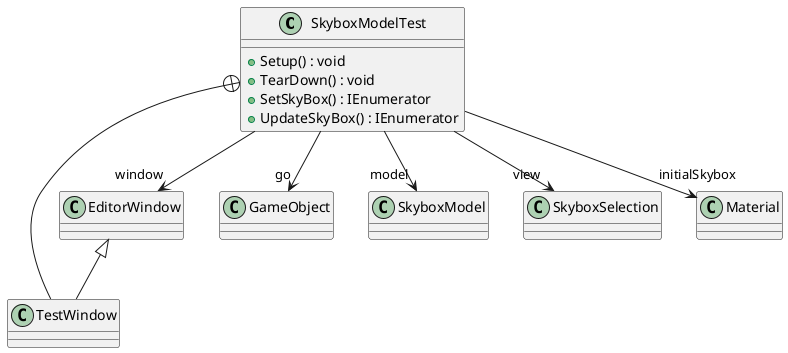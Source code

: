 @startuml
class SkyboxModelTest {
    + Setup() : void
    + TearDown() : void
    + SetSkyBox() : IEnumerator
    + UpdateSkyBox() : IEnumerator
}
class TestWindow {
}
SkyboxModelTest --> "window" EditorWindow
SkyboxModelTest --> "go" GameObject
SkyboxModelTest --> "model" SkyboxModel
SkyboxModelTest --> "view" SkyboxSelection
SkyboxModelTest --> "initialSkybox" Material
SkyboxModelTest +-- TestWindow
EditorWindow <|-- TestWindow
@enduml
